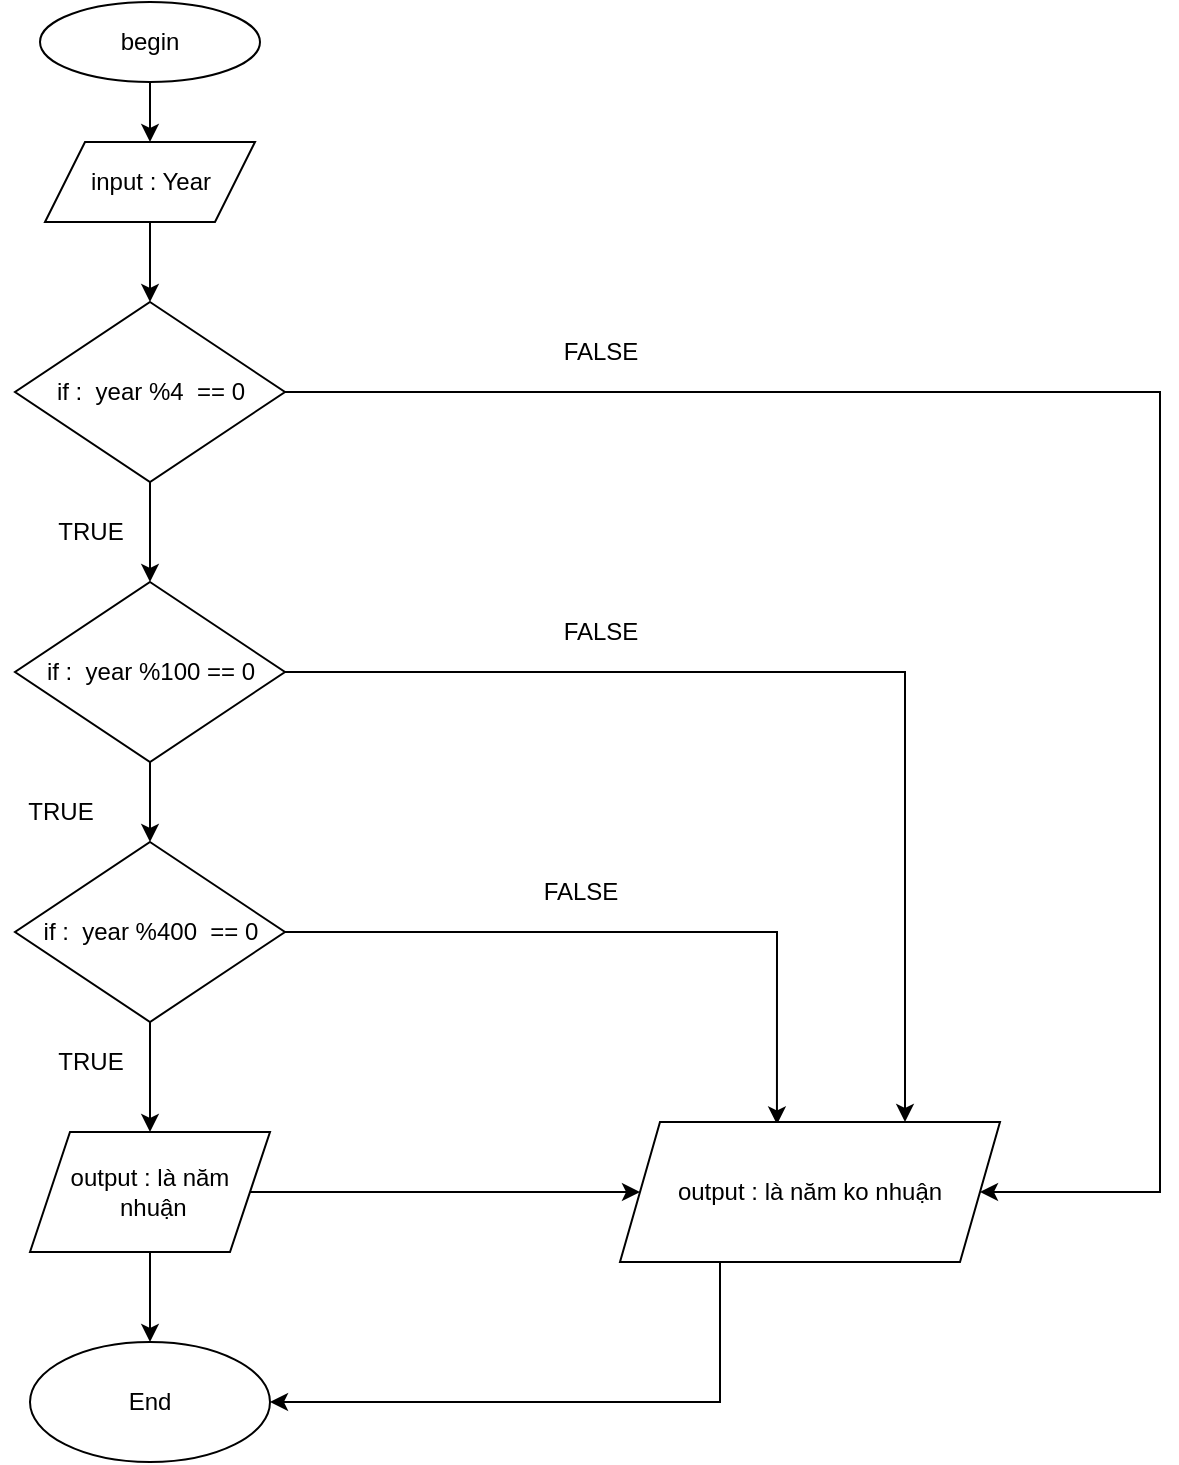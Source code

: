 <mxfile version="20.5.3" type="github">
  <diagram id="OLsRw1nEhUELtPKsElDI" name="Trang-1">
    <mxGraphModel dx="1278" dy="585" grid="1" gridSize="10" guides="1" tooltips="1" connect="1" arrows="1" fold="1" page="1" pageScale="1" pageWidth="1700" pageHeight="1100" math="0" shadow="0">
      <root>
        <mxCell id="0" />
        <mxCell id="1" parent="0" />
        <mxCell id="8IoCP9E49wIlam9zu-yW-3" value="" style="edgeStyle=orthogonalEdgeStyle;rounded=0;orthogonalLoop=1;jettySize=auto;html=1;" edge="1" parent="1" source="8IoCP9E49wIlam9zu-yW-1" target="8IoCP9E49wIlam9zu-yW-2">
          <mxGeometry relative="1" as="geometry" />
        </mxCell>
        <mxCell id="8IoCP9E49wIlam9zu-yW-1" value="begin" style="ellipse;whiteSpace=wrap;html=1;" vertex="1" parent="1">
          <mxGeometry x="500" y="20" width="110" height="40" as="geometry" />
        </mxCell>
        <mxCell id="8IoCP9E49wIlam9zu-yW-5" value="" style="edgeStyle=orthogonalEdgeStyle;rounded=0;orthogonalLoop=1;jettySize=auto;html=1;" edge="1" parent="1" source="8IoCP9E49wIlam9zu-yW-2" target="8IoCP9E49wIlam9zu-yW-4">
          <mxGeometry relative="1" as="geometry" />
        </mxCell>
        <mxCell id="8IoCP9E49wIlam9zu-yW-2" value="input : Year" style="shape=parallelogram;perimeter=parallelogramPerimeter;whiteSpace=wrap;html=1;fixedSize=1;" vertex="1" parent="1">
          <mxGeometry x="502.5" y="90" width="105" height="40" as="geometry" />
        </mxCell>
        <mxCell id="8IoCP9E49wIlam9zu-yW-7" value="" style="edgeStyle=orthogonalEdgeStyle;rounded=0;orthogonalLoop=1;jettySize=auto;html=1;" edge="1" parent="1" source="8IoCP9E49wIlam9zu-yW-4" target="8IoCP9E49wIlam9zu-yW-6">
          <mxGeometry relative="1" as="geometry" />
        </mxCell>
        <mxCell id="8IoCP9E49wIlam9zu-yW-18" style="edgeStyle=orthogonalEdgeStyle;rounded=0;orthogonalLoop=1;jettySize=auto;html=1;" edge="1" parent="1" source="8IoCP9E49wIlam9zu-yW-4" target="8IoCP9E49wIlam9zu-yW-15">
          <mxGeometry relative="1" as="geometry">
            <mxPoint x="960" y="610" as="targetPoint" />
            <Array as="points">
              <mxPoint x="1060" y="215" />
              <mxPoint x="1060" y="615" />
            </Array>
          </mxGeometry>
        </mxCell>
        <mxCell id="8IoCP9E49wIlam9zu-yW-4" value="if :&amp;nbsp; year %4&amp;nbsp; == 0" style="rhombus;whiteSpace=wrap;html=1;" vertex="1" parent="1">
          <mxGeometry x="487.5" y="170" width="135" height="90" as="geometry" />
        </mxCell>
        <mxCell id="8IoCP9E49wIlam9zu-yW-9" value="" style="edgeStyle=orthogonalEdgeStyle;rounded=0;orthogonalLoop=1;jettySize=auto;html=1;" edge="1" parent="1" source="8IoCP9E49wIlam9zu-yW-6" target="8IoCP9E49wIlam9zu-yW-8">
          <mxGeometry relative="1" as="geometry" />
        </mxCell>
        <mxCell id="8IoCP9E49wIlam9zu-yW-26" style="edgeStyle=orthogonalEdgeStyle;rounded=0;orthogonalLoop=1;jettySize=auto;html=1;entryX=0.75;entryY=0;entryDx=0;entryDy=0;" edge="1" parent="1" source="8IoCP9E49wIlam9zu-yW-6" target="8IoCP9E49wIlam9zu-yW-15">
          <mxGeometry relative="1" as="geometry">
            <mxPoint x="850" y="580" as="targetPoint" />
            <Array as="points">
              <mxPoint x="933" y="355" />
            </Array>
          </mxGeometry>
        </mxCell>
        <mxCell id="8IoCP9E49wIlam9zu-yW-6" value="if :&amp;nbsp; year %100 == 0" style="rhombus;whiteSpace=wrap;html=1;" vertex="1" parent="1">
          <mxGeometry x="487.5" y="310" width="135" height="90" as="geometry" />
        </mxCell>
        <mxCell id="8IoCP9E49wIlam9zu-yW-12" value="" style="edgeStyle=orthogonalEdgeStyle;rounded=0;orthogonalLoop=1;jettySize=auto;html=1;" edge="1" parent="1" source="8IoCP9E49wIlam9zu-yW-8" target="8IoCP9E49wIlam9zu-yW-11">
          <mxGeometry relative="1" as="geometry" />
        </mxCell>
        <mxCell id="8IoCP9E49wIlam9zu-yW-22" style="edgeStyle=orthogonalEdgeStyle;rounded=0;orthogonalLoop=1;jettySize=auto;html=1;entryX=0.413;entryY=0.017;entryDx=0;entryDy=0;entryPerimeter=0;" edge="1" parent="1" source="8IoCP9E49wIlam9zu-yW-8" target="8IoCP9E49wIlam9zu-yW-15">
          <mxGeometry relative="1" as="geometry" />
        </mxCell>
        <mxCell id="8IoCP9E49wIlam9zu-yW-8" value="if :&amp;nbsp; year %400&amp;nbsp; == 0" style="rhombus;whiteSpace=wrap;html=1;" vertex="1" parent="1">
          <mxGeometry x="487.5" y="440" width="135" height="90" as="geometry" />
        </mxCell>
        <mxCell id="8IoCP9E49wIlam9zu-yW-14" value="" style="edgeStyle=orthogonalEdgeStyle;rounded=0;orthogonalLoop=1;jettySize=auto;html=1;" edge="1" parent="1" source="8IoCP9E49wIlam9zu-yW-11" target="8IoCP9E49wIlam9zu-yW-13">
          <mxGeometry relative="1" as="geometry" />
        </mxCell>
        <mxCell id="8IoCP9E49wIlam9zu-yW-17" style="edgeStyle=orthogonalEdgeStyle;rounded=0;orthogonalLoop=1;jettySize=auto;html=1;" edge="1" parent="1" source="8IoCP9E49wIlam9zu-yW-11" target="8IoCP9E49wIlam9zu-yW-15">
          <mxGeometry relative="1" as="geometry" />
        </mxCell>
        <mxCell id="8IoCP9E49wIlam9zu-yW-11" value="output : là năm&lt;br&gt;&amp;nbsp;nhuận" style="shape=parallelogram;perimeter=parallelogramPerimeter;whiteSpace=wrap;html=1;fixedSize=1;" vertex="1" parent="1">
          <mxGeometry x="495" y="585" width="120" height="60" as="geometry" />
        </mxCell>
        <mxCell id="8IoCP9E49wIlam9zu-yW-13" value="End" style="ellipse;whiteSpace=wrap;html=1;" vertex="1" parent="1">
          <mxGeometry x="495" y="690" width="120" height="60" as="geometry" />
        </mxCell>
        <mxCell id="8IoCP9E49wIlam9zu-yW-23" style="edgeStyle=orthogonalEdgeStyle;rounded=0;orthogonalLoop=1;jettySize=auto;html=1;entryX=1;entryY=0.5;entryDx=0;entryDy=0;" edge="1" parent="1" source="8IoCP9E49wIlam9zu-yW-15" target="8IoCP9E49wIlam9zu-yW-13">
          <mxGeometry relative="1" as="geometry">
            <Array as="points">
              <mxPoint x="840" y="720" />
            </Array>
          </mxGeometry>
        </mxCell>
        <mxCell id="8IoCP9E49wIlam9zu-yW-15" value="output : là năm ko nhuận" style="shape=parallelogram;perimeter=parallelogramPerimeter;whiteSpace=wrap;html=1;fixedSize=1;" vertex="1" parent="1">
          <mxGeometry x="790" y="580" width="190" height="70" as="geometry" />
        </mxCell>
        <mxCell id="8IoCP9E49wIlam9zu-yW-27" value="TRUE" style="text;html=1;align=center;verticalAlign=middle;resizable=0;points=[];autosize=1;strokeColor=none;fillColor=none;" vertex="1" parent="1">
          <mxGeometry x="495" y="270" width="60" height="30" as="geometry" />
        </mxCell>
        <mxCell id="8IoCP9E49wIlam9zu-yW-28" value="FALSE" style="text;html=1;align=center;verticalAlign=middle;resizable=0;points=[];autosize=1;strokeColor=none;fillColor=none;" vertex="1" parent="1">
          <mxGeometry x="750" y="320" width="60" height="30" as="geometry" />
        </mxCell>
        <mxCell id="8IoCP9E49wIlam9zu-yW-29" value="TRUE" style="text;html=1;align=center;verticalAlign=middle;resizable=0;points=[];autosize=1;strokeColor=none;fillColor=none;" vertex="1" parent="1">
          <mxGeometry x="495" y="535" width="60" height="30" as="geometry" />
        </mxCell>
        <mxCell id="8IoCP9E49wIlam9zu-yW-30" value="TRUE" style="text;html=1;align=center;verticalAlign=middle;resizable=0;points=[];autosize=1;strokeColor=none;fillColor=none;" vertex="1" parent="1">
          <mxGeometry x="480" y="410" width="60" height="30" as="geometry" />
        </mxCell>
        <mxCell id="8IoCP9E49wIlam9zu-yW-32" value="FALSE" style="text;html=1;align=center;verticalAlign=middle;resizable=0;points=[];autosize=1;strokeColor=none;fillColor=none;" vertex="1" parent="1">
          <mxGeometry x="750" y="180" width="60" height="30" as="geometry" />
        </mxCell>
        <mxCell id="8IoCP9E49wIlam9zu-yW-33" value="FALSE" style="text;html=1;align=center;verticalAlign=middle;resizable=0;points=[];autosize=1;strokeColor=none;fillColor=none;" vertex="1" parent="1">
          <mxGeometry x="740" y="450" width="60" height="30" as="geometry" />
        </mxCell>
      </root>
    </mxGraphModel>
  </diagram>
</mxfile>

